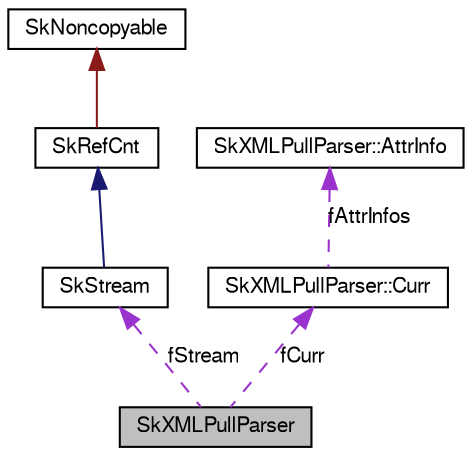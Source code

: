 digraph G
{
  edge [fontname="FreeSans",fontsize="10",labelfontname="FreeSans",labelfontsize="10"];
  node [fontname="FreeSans",fontsize="10",shape=record];
  Node1 [label="SkXMLPullParser",height=0.2,width=0.4,color="black", fillcolor="grey75", style="filled" fontcolor="black"];
  Node2 -> Node1 [dir=back,color="darkorchid3",fontsize="10",style="dashed",label="fStream",fontname="FreeSans"];
  Node2 [label="SkStream",height=0.2,width=0.4,color="black", fillcolor="white", style="filled",URL="$class_sk_stream.html"];
  Node3 -> Node2 [dir=back,color="midnightblue",fontsize="10",style="solid",fontname="FreeSans"];
  Node3 [label="SkRefCnt",height=0.2,width=0.4,color="black", fillcolor="white", style="filled",URL="$class_sk_ref_cnt.html"];
  Node4 -> Node3 [dir=back,color="firebrick4",fontsize="10",style="solid",fontname="FreeSans"];
  Node4 [label="SkNoncopyable",height=0.2,width=0.4,color="black", fillcolor="white", style="filled",URL="$class_sk_noncopyable.html"];
  Node5 -> Node1 [dir=back,color="darkorchid3",fontsize="10",style="dashed",label="fCurr",fontname="FreeSans"];
  Node5 [label="SkXMLPullParser::Curr",height=0.2,width=0.4,color="black", fillcolor="white", style="filled",URL="$struct_sk_x_m_l_pull_parser_1_1_curr.html"];
  Node6 -> Node5 [dir=back,color="darkorchid3",fontsize="10",style="dashed",label="fAttrInfos",fontname="FreeSans"];
  Node6 [label="SkXMLPullParser::AttrInfo",height=0.2,width=0.4,color="black", fillcolor="white", style="filled",URL="$struct_sk_x_m_l_pull_parser_1_1_attr_info.html"];
}
